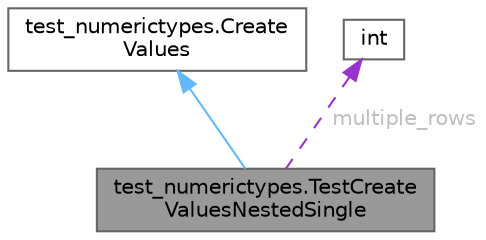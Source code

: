 digraph "test_numerictypes.TestCreateValuesNestedSingle"
{
 // LATEX_PDF_SIZE
  bgcolor="transparent";
  edge [fontname=Helvetica,fontsize=10,labelfontname=Helvetica,labelfontsize=10];
  node [fontname=Helvetica,fontsize=10,shape=box,height=0.2,width=0.4];
  Node1 [id="Node000001",label="test_numerictypes.TestCreate\lValuesNestedSingle",height=0.2,width=0.4,color="gray40", fillcolor="grey60", style="filled", fontcolor="black",tooltip=" "];
  Node2 -> Node1 [id="edge3_Node000001_Node000002",dir="back",color="steelblue1",style="solid",tooltip=" "];
  Node2 [id="Node000002",label="test_numerictypes.Create\lValues",height=0.2,width=0.4,color="gray40", fillcolor="white", style="filled",URL="$classtest__numerictypes_1_1CreateValues.html",tooltip=" "];
  Node3 -> Node1 [id="edge4_Node000001_Node000003",dir="back",color="darkorchid3",style="dashed",tooltip=" ",label=" multiple_rows",fontcolor="grey" ];
  Node3 [id="Node000003",label="int",height=0.2,width=0.4,color="gray40", fillcolor="white", style="filled",tooltip=" "];
}
